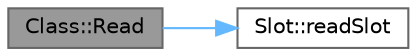 digraph "Class::Read"
{
 // LATEX_PDF_SIZE
  bgcolor="transparent";
  edge [fontname=Helvetica,fontsize=10,labelfontname=Helvetica,labelfontsize=10];
  node [fontname=Helvetica,fontsize=10,shape=box,height=0.2,width=0.4];
  rankdir="LR";
  Node1 [label="Class::Read",height=0.2,width=0.4,color="gray40", fillcolor="grey60", style="filled", fontcolor="black",tooltip="reads the file classes.csv with help of the method Slot::readSlot, complexity O(n+2) = O(n)"];
  Node1 -> Node2 [color="steelblue1",style="solid"];
  Node2 [label="Slot::readSlot",height=0.2,width=0.4,color="grey40", fillcolor="white", style="filled",URL="$class_slot.html#a643b0ba06a021c38c9e2f37289292b6b",tooltip="read helper of the method Read presented in Class, complexity O(2) = O(1)"];
}
